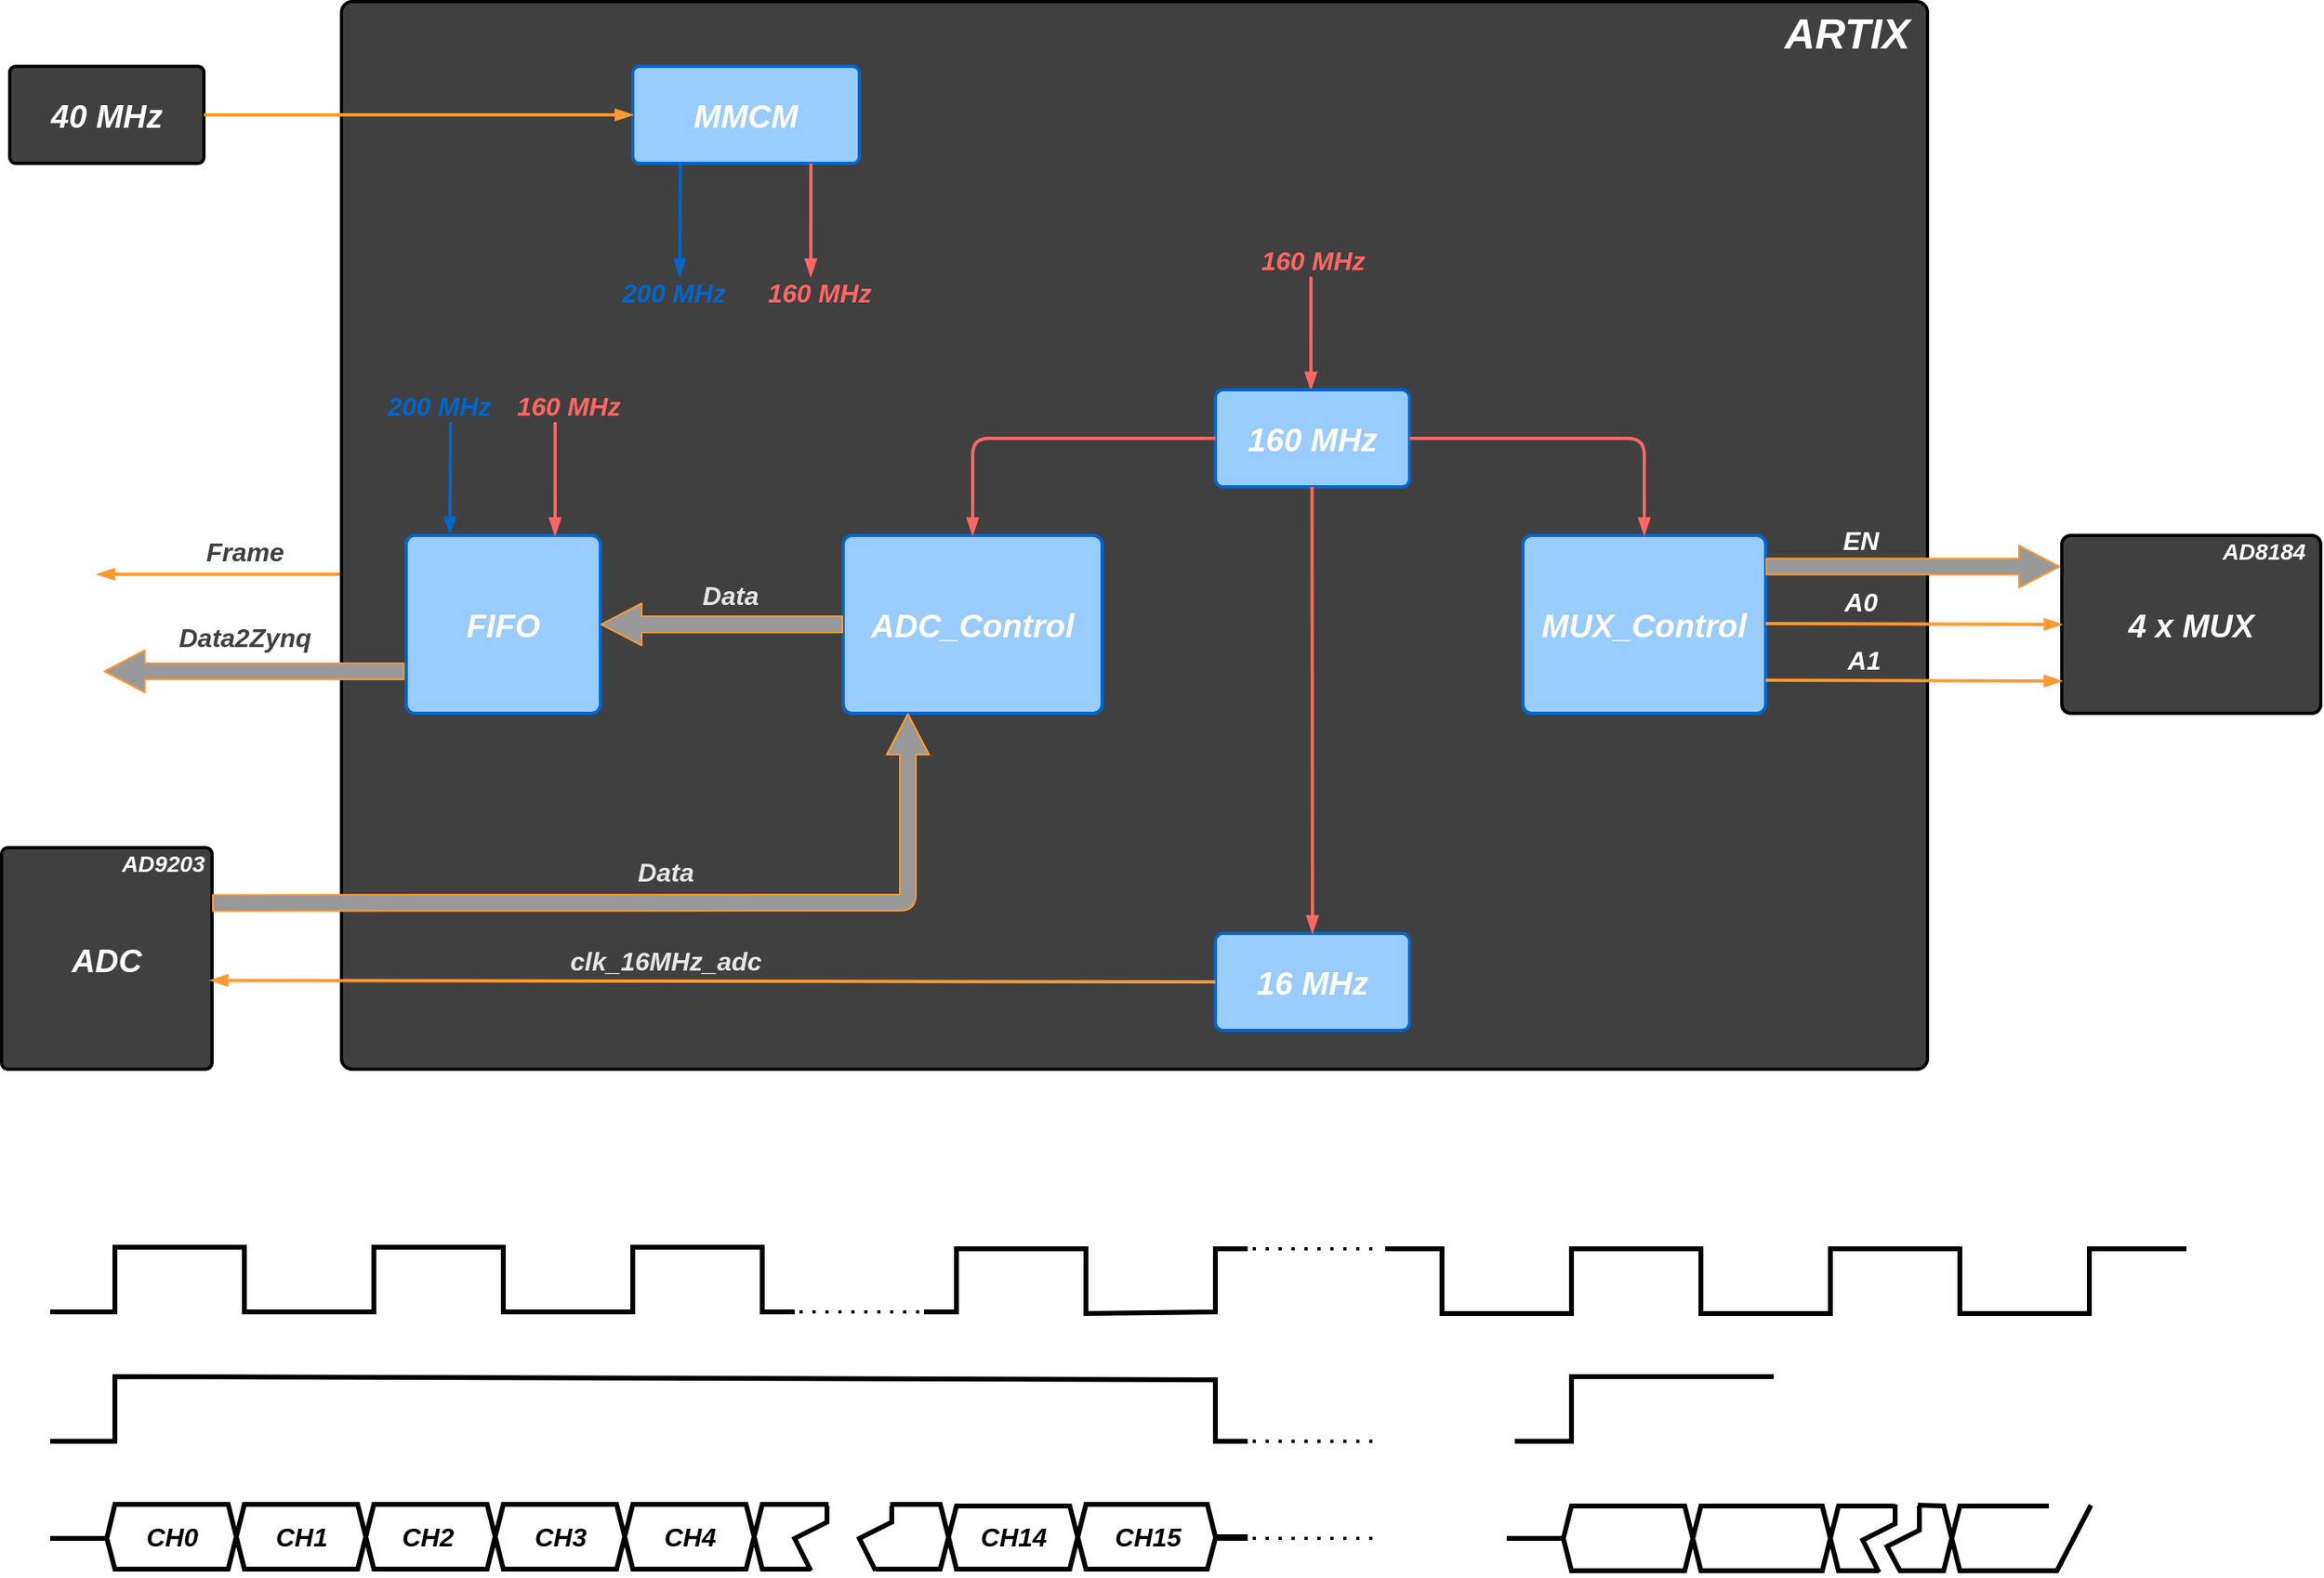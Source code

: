 <mxfile version="13.6.5" type="github">
  <diagram name="Page-1" id="90a13364-a465-7bf4-72fc-28e22215d7a0">
    <mxGraphModel dx="356" dy="180" grid="1" gridSize="5" guides="1" tooltips="1" connect="1" arrows="1" fold="1" page="1" pageScale="1.5" pageWidth="1169" pageHeight="826" background="#ffffff" math="0" shadow="0">
      <root>
        <mxCell id="0" style=";html=1;" />
        <mxCell id="1" style=";html=1;" parent="0" />
        <mxCell id="dTF6DqdIlyTkAC6OraM3-1" value="" style="rounded=1;whiteSpace=wrap;html=1;arcSize=1;strokeWidth=2;fillColor=#404040;" vertex="1" parent="1">
          <mxGeometry x="340" y="270" width="980" height="660" as="geometry" />
        </mxCell>
        <mxCell id="dTF6DqdIlyTkAC6OraM3-2" value="&lt;font color=&quot;#ffffff&quot; size=&quot;1&quot;&gt;&lt;b&gt;&lt;i style=&quot;font-size: 20px&quot;&gt;MMCM&lt;/i&gt;&lt;/b&gt;&lt;/font&gt;" style="rounded=1;whiteSpace=wrap;html=1;strokeWidth=2;arcSize=7;fillColor=#99CCFF;strokeColor=#0066CC;" vertex="1" parent="1">
          <mxGeometry x="520" y="310" width="140" height="60" as="geometry" />
        </mxCell>
        <mxCell id="dTF6DqdIlyTkAC6OraM3-3" value="&lt;b&gt;&lt;font color=&quot;#ffffff&quot; size=&quot;1&quot;&gt;&lt;i style=&quot;font-size: 20px&quot;&gt;FIFO&lt;/i&gt;&lt;/font&gt;&lt;/b&gt;" style="rounded=1;whiteSpace=wrap;html=1;strokeWidth=2;glass=0;shadow=0;sketch=0;arcSize=5;strokeColor=#0066CC;fillColor=#99CCFF;" vertex="1" parent="1">
          <mxGeometry x="380" y="600" width="120" height="110" as="geometry" />
        </mxCell>
        <mxCell id="dTF6DqdIlyTkAC6OraM3-4" value="&lt;b&gt;&lt;font color=&quot;#ffffff&quot; size=&quot;1&quot;&gt;&lt;i style=&quot;font-size: 20px&quot;&gt;40 MHz&lt;/i&gt;&lt;/font&gt;&lt;/b&gt;" style="rounded=1;whiteSpace=wrap;html=1;arcSize=6;strokeWidth=2;fillColor=#404040;" vertex="1" parent="1">
          <mxGeometry x="135" y="310" width="120" height="60" as="geometry" />
        </mxCell>
        <mxCell id="dTF6DqdIlyTkAC6OraM3-5" value="&lt;b&gt;&lt;i&gt;&lt;font style=&quot;font-size: 20px&quot; color=&quot;#ffffff&quot;&gt;ADC&lt;/font&gt;&lt;/i&gt;&lt;/b&gt;" style="rounded=1;whiteSpace=wrap;html=1;strokeWidth=2;arcSize=3;fillColor=#404040;" vertex="1" parent="1">
          <mxGeometry x="130" y="793" width="130" height="137" as="geometry" />
        </mxCell>
        <mxCell id="dTF6DqdIlyTkAC6OraM3-6" value="&lt;b&gt;&lt;i&gt;&lt;font style=&quot;font-size: 20px&quot; color=&quot;#ffffff&quot;&gt;ADC_Control&lt;/font&gt;&lt;/i&gt;&lt;/b&gt;" style="rounded=1;whiteSpace=wrap;html=1;arcSize=5;fillColor=#99CCFF;strokeWidth=2;strokeColor=#0066CC;" vertex="1" parent="1">
          <mxGeometry x="650" y="600" width="160" height="110" as="geometry" />
        </mxCell>
        <mxCell id="dTF6DqdIlyTkAC6OraM3-7" value="&lt;font color=&quot;#ffffff&quot; size=&quot;1&quot;&gt;&lt;b&gt;&lt;i style=&quot;font-size: 20px&quot;&gt;MUX_Control&lt;/i&gt;&lt;/b&gt;&lt;/font&gt;" style="rounded=1;whiteSpace=wrap;html=1;strokeWidth=2;strokeColor=#0066CC;fillColor=#99CCFF;arcSize=5;" vertex="1" parent="1">
          <mxGeometry x="1070" y="600" width="150" height="110" as="geometry" />
        </mxCell>
        <mxCell id="dTF6DqdIlyTkAC6OraM3-8" value="&lt;b&gt;&lt;i&gt;&lt;font style=&quot;font-size: 20px&quot; color=&quot;#ffffff&quot;&gt;4 x MUX&lt;/font&gt;&lt;/i&gt;&lt;/b&gt;" style="rounded=1;whiteSpace=wrap;html=1;strokeWidth=2;arcSize=5;fillColor=#404040;" vertex="1" parent="1">
          <mxGeometry x="1403" y="600" width="160" height="110" as="geometry" />
        </mxCell>
        <mxCell id="dTF6DqdIlyTkAC6OraM3-10" value="" style="endArrow=blockThin;html=1;entryX=0;entryY=0.5;entryDx=0;entryDy=0;exitX=1;exitY=0.5;exitDx=0;exitDy=0;strokeWidth=2;endFill=1;strokeColor=#FF9933;" edge="1" parent="1" source="dTF6DqdIlyTkAC6OraM3-4" target="dTF6DqdIlyTkAC6OraM3-2">
          <mxGeometry width="50" height="50" relative="1" as="geometry">
            <mxPoint x="700" y="590" as="sourcePoint" />
            <mxPoint x="750" y="540" as="targetPoint" />
          </mxGeometry>
        </mxCell>
        <mxCell id="dTF6DqdIlyTkAC6OraM3-14" value="" style="endArrow=blockThin;html=1;strokeWidth=2;rounded=1;jumpSize=0;endFill=1;exitX=0.21;exitY=1.009;exitDx=0;exitDy=0;exitPerimeter=0;strokeColor=#0066CC;" edge="1" parent="1" source="dTF6DqdIlyTkAC6OraM3-2">
          <mxGeometry width="50" height="50" relative="1" as="geometry">
            <mxPoint x="550" y="373" as="sourcePoint" />
            <mxPoint x="549" y="440" as="targetPoint" />
          </mxGeometry>
        </mxCell>
        <mxCell id="dTF6DqdIlyTkAC6OraM3-15" value="" style="endArrow=blockThin;html=1;endFill=1;strokeWidth=2;exitX=0.786;exitY=1;exitDx=0;exitDy=0;exitPerimeter=0;fillColor=#f8cecc;strokeColor=#FF6666;" edge="1" parent="1" source="dTF6DqdIlyTkAC6OraM3-2">
          <mxGeometry width="50" height="50" relative="1" as="geometry">
            <mxPoint x="680" y="390" as="sourcePoint" />
            <mxPoint x="630" y="440" as="targetPoint" />
          </mxGeometry>
        </mxCell>
        <mxCell id="dTF6DqdIlyTkAC6OraM3-16" value="&lt;b&gt;&lt;font style=&quot;font-size: 16px&quot; color=&quot;#0066cc&quot;&gt;&lt;i&gt;200 MHz&lt;/i&gt;&lt;/font&gt;&lt;/b&gt;" style="text;html=1;align=center;verticalAlign=middle;resizable=0;points=[];autosize=1;" vertex="1" parent="1">
          <mxGeometry x="505" y="440" width="80" height="20" as="geometry" />
        </mxCell>
        <mxCell id="dTF6DqdIlyTkAC6OraM3-17" value="&lt;font color=&quot;#ff6666&quot; size=&quot;1&quot;&gt;&lt;b style=&quot;font-size: 16px&quot;&gt;&lt;i&gt;160 MHz&lt;/i&gt;&lt;/b&gt;&lt;/font&gt;" style="text;html=1;align=center;verticalAlign=middle;resizable=0;points=[];autosize=1;" vertex="1" parent="1">
          <mxGeometry x="595" y="440" width="80" height="20" as="geometry" />
        </mxCell>
        <mxCell id="dTF6DqdIlyTkAC6OraM3-18" value="" style="endArrow=blockThin;html=1;strokeWidth=2;rounded=1;jumpSize=0;endFill=1;exitX=0.21;exitY=1.009;exitDx=0;exitDy=0;exitPerimeter=0;strokeColor=#0066CC;" edge="1" parent="1">
          <mxGeometry width="50" height="50" relative="1" as="geometry">
            <mxPoint x="407.4" y="530" as="sourcePoint" />
            <mxPoint x="407.0" y="599.46" as="targetPoint" />
          </mxGeometry>
        </mxCell>
        <mxCell id="dTF6DqdIlyTkAC6OraM3-19" value="" style="endArrow=blockThin;html=1;endFill=1;strokeWidth=2;exitX=0.786;exitY=1;exitDx=0;exitDy=0;exitPerimeter=0;fillColor=#f8cecc;strokeColor=#FF6666;" edge="1" parent="1">
          <mxGeometry width="50" height="50" relative="1" as="geometry">
            <mxPoint x="472.04" y="530" as="sourcePoint" />
            <mxPoint x="472" y="600" as="targetPoint" />
          </mxGeometry>
        </mxCell>
        <mxCell id="dTF6DqdIlyTkAC6OraM3-20" value="&lt;b&gt;&lt;font style=&quot;font-size: 16px&quot; color=&quot;#0066cc&quot;&gt;&lt;i&gt;200 MHz&lt;/i&gt;&lt;/font&gt;&lt;/b&gt;" style="text;html=1;align=center;verticalAlign=middle;resizable=0;points=[];autosize=1;" vertex="1" parent="1">
          <mxGeometry x="360" y="510" width="80" height="20" as="geometry" />
        </mxCell>
        <mxCell id="dTF6DqdIlyTkAC6OraM3-21" value="&lt;font color=&quot;#ff6666&quot; size=&quot;1&quot;&gt;&lt;b style=&quot;font-size: 16px&quot;&gt;&lt;i&gt;160 MHz&lt;/i&gt;&lt;/b&gt;&lt;/font&gt;" style="text;html=1;align=center;verticalAlign=middle;resizable=0;points=[];autosize=1;" vertex="1" parent="1">
          <mxGeometry x="440" y="510" width="80" height="20" as="geometry" />
        </mxCell>
        <mxCell id="dTF6DqdIlyTkAC6OraM3-24" value="&lt;b&gt;&lt;i&gt;&lt;font style=&quot;font-size: 16px&quot; color=&quot;#e6e6e6&quot;&gt;Data&lt;/font&gt;&lt;/i&gt;&lt;/b&gt;" style="text;html=1;align=center;verticalAlign=middle;resizable=0;points=[];autosize=1;" vertex="1" parent="1">
          <mxGeometry x="555" y="627" width="50" height="20" as="geometry" />
        </mxCell>
        <mxCell id="dTF6DqdIlyTkAC6OraM3-26" value="" style="endArrow=blockThin;html=1;endFill=1;strokeWidth=2;exitX=0.786;exitY=1;exitDx=0;exitDy=0;exitPerimeter=0;fillColor=#f8cecc;strokeColor=#FF6666;" edge="1" parent="1">
          <mxGeometry width="50" height="50" relative="1" as="geometry">
            <mxPoint x="939.04" y="440" as="sourcePoint" />
            <mxPoint x="939" y="510" as="targetPoint" />
          </mxGeometry>
        </mxCell>
        <mxCell id="dTF6DqdIlyTkAC6OraM3-28" value="&lt;b&gt;&lt;i&gt;&lt;font style=&quot;font-size: 20px&quot; color=&quot;#ffffff&quot;&gt;160 MHz&lt;/font&gt;&lt;/i&gt;&lt;/b&gt;" style="rounded=1;whiteSpace=wrap;html=1;shadow=0;glass=0;sketch=0;strokeWidth=2;arcSize=8;fillColor=#99CCFF;strokeColor=#0066CC;" vertex="1" parent="1">
          <mxGeometry x="880" y="510" width="120" height="60" as="geometry" />
        </mxCell>
        <mxCell id="dTF6DqdIlyTkAC6OraM3-29" value="" style="endArrow=blockThin;html=1;endFill=1;strokeWidth=2;exitX=0;exitY=0.5;exitDx=0;exitDy=0;fillColor=#f8cecc;strokeColor=#FF6666;entryX=0.5;entryY=0;entryDx=0;entryDy=0;" edge="1" parent="1" source="dTF6DqdIlyTkAC6OraM3-28" target="dTF6DqdIlyTkAC6OraM3-6">
          <mxGeometry width="50" height="50" relative="1" as="geometry">
            <mxPoint x="910.04" y="570" as="sourcePoint" />
            <mxPoint x="850" y="651" as="targetPoint" />
            <Array as="points">
              <mxPoint x="730" y="540" />
            </Array>
          </mxGeometry>
        </mxCell>
        <mxCell id="dTF6DqdIlyTkAC6OraM3-30" value="" style="endArrow=blockThin;html=1;endFill=1;strokeWidth=2;exitX=1;exitY=0.5;exitDx=0;exitDy=0;fillColor=#f8cecc;strokeColor=#FF6666;entryX=0.5;entryY=0;entryDx=0;entryDy=0;" edge="1" parent="1" source="dTF6DqdIlyTkAC6OraM3-28" target="dTF6DqdIlyTkAC6OraM3-7">
          <mxGeometry width="50" height="50" relative="1" as="geometry">
            <mxPoint x="1160" y="540" as="sourcePoint" />
            <mxPoint x="1010" y="600" as="targetPoint" />
            <Array as="points">
              <mxPoint x="1145" y="540" />
            </Array>
          </mxGeometry>
        </mxCell>
        <mxCell id="dTF6DqdIlyTkAC6OraM3-31" value="&lt;b&gt;&lt;i&gt;&lt;font style=&quot;font-size: 20px&quot; color=&quot;#ffffff&quot;&gt;16 MHz&lt;/font&gt;&lt;/i&gt;&lt;/b&gt;" style="rounded=1;whiteSpace=wrap;html=1;shadow=0;glass=0;sketch=0;strokeWidth=2;arcSize=8;fillColor=#99CCFF;strokeColor=#0066CC;" vertex="1" parent="1">
          <mxGeometry x="880" y="846" width="120" height="60" as="geometry" />
        </mxCell>
        <mxCell id="dTF6DqdIlyTkAC6OraM3-32" value="" style="endArrow=blockThin;html=1;endFill=1;strokeWidth=2;exitX=0.786;exitY=1;exitDx=0;exitDy=0;exitPerimeter=0;fillColor=#f8cecc;strokeColor=#FF6666;entryX=0.5;entryY=0;entryDx=0;entryDy=0;" edge="1" parent="1" target="dTF6DqdIlyTkAC6OraM3-31">
          <mxGeometry width="50" height="50" relative="1" as="geometry">
            <mxPoint x="939.71" y="570" as="sourcePoint" />
            <mxPoint x="939.67" y="640" as="targetPoint" />
          </mxGeometry>
        </mxCell>
        <mxCell id="dTF6DqdIlyTkAC6OraM3-33" value="" style="endArrow=blockThin;html=1;endFill=1;strokeWidth=2;exitX=0;exitY=0.5;exitDx=0;exitDy=0;fillColor=#f8cecc;entryX=0.992;entryY=0.599;entryDx=0;entryDy=0;entryPerimeter=0;strokeColor=#FF9933;" edge="1" parent="1" source="dTF6DqdIlyTkAC6OraM3-31" target="dTF6DqdIlyTkAC6OraM3-5">
          <mxGeometry width="50" height="50" relative="1" as="geometry">
            <mxPoint x="740" y="710" as="sourcePoint" />
            <mxPoint x="300" y="873" as="targetPoint" />
          </mxGeometry>
        </mxCell>
        <mxCell id="dTF6DqdIlyTkAC6OraM3-34" value="&lt;font color=&quot;#e6e6e6&quot; size=&quot;1&quot;&gt;&lt;b&gt;&lt;i style=&quot;font-size: 16px&quot;&gt;clk_16MHz_adc&lt;/i&gt;&lt;/b&gt;&lt;/font&gt;" style="text;html=1;align=center;verticalAlign=middle;resizable=0;points=[];autosize=1;" vertex="1" parent="1">
          <mxGeometry x="475" y="853" width="130" height="20" as="geometry" />
        </mxCell>
        <mxCell id="dTF6DqdIlyTkAC6OraM3-35" value="&lt;b&gt;&lt;i&gt;&lt;font style=&quot;font-size: 16px&quot; color=&quot;#e6e6e6&quot;&gt;Data&lt;/font&gt;&lt;/i&gt;&lt;/b&gt;" style="text;html=1;align=center;verticalAlign=middle;resizable=0;points=[];autosize=1;" vertex="1" parent="1">
          <mxGeometry x="515" y="798" width="50" height="20" as="geometry" />
        </mxCell>
        <mxCell id="dTF6DqdIlyTkAC6OraM3-36" value="&lt;b&gt;&lt;i&gt;&lt;font style=&quot;font-size: 14px&quot; color=&quot;#ffffff&quot;&gt;AD8184&lt;/font&gt;&lt;/i&gt;&lt;/b&gt;" style="text;html=1;strokeColor=none;fillColor=none;align=center;verticalAlign=middle;whiteSpace=wrap;rounded=0;shadow=0;glass=0;sketch=0;" vertex="1" parent="1">
          <mxGeometry x="1493" y="600" width="70" height="20" as="geometry" />
        </mxCell>
        <mxCell id="dTF6DqdIlyTkAC6OraM3-38" value="&lt;b&gt;&lt;i&gt;&lt;font style=&quot;font-size: 14px&quot; color=&quot;#ffffff&quot;&gt;AD9203&lt;/font&gt;&lt;/i&gt;&lt;/b&gt;" style="text;html=1;strokeColor=none;fillColor=none;align=center;verticalAlign=middle;whiteSpace=wrap;rounded=0;shadow=0;glass=0;sketch=0;" vertex="1" parent="1">
          <mxGeometry x="200" y="793" width="60" height="20" as="geometry" />
        </mxCell>
        <mxCell id="dTF6DqdIlyTkAC6OraM3-39" value="&lt;font color=&quot;#ff6666&quot; size=&quot;1&quot;&gt;&lt;b style=&quot;font-size: 16px&quot;&gt;&lt;i&gt;160 MHz&lt;/i&gt;&lt;/b&gt;&lt;/font&gt;" style="text;html=1;align=center;verticalAlign=middle;resizable=0;points=[];autosize=1;" vertex="1" parent="1">
          <mxGeometry x="900" y="420" width="80" height="20" as="geometry" />
        </mxCell>
        <mxCell id="dTF6DqdIlyTkAC6OraM3-41" value="" style="endArrow=blockThin;html=1;endFill=1;strokeWidth=2;fillColor=#f8cecc;exitX=1;exitY=0.164;exitDx=0;exitDy=0;exitPerimeter=0;entryX=0;entryY=0.5;entryDx=0;entryDy=0;strokeColor=#FF9933;" edge="1" parent="1" target="dTF6DqdIlyTkAC6OraM3-8">
          <mxGeometry width="50" height="50" relative="1" as="geometry">
            <mxPoint x="1220" y="654.5" as="sourcePoint" />
            <mxPoint x="1400" y="655" as="targetPoint" />
          </mxGeometry>
        </mxCell>
        <mxCell id="dTF6DqdIlyTkAC6OraM3-43" value="&lt;b&gt;&lt;i&gt;&lt;font style=&quot;font-size: 16px&quot; color=&quot;#ffffff&quot;&gt;EN&lt;/font&gt;&lt;/i&gt;&lt;/b&gt;" style="text;html=1;strokeColor=none;fillColor=none;align=center;verticalAlign=middle;whiteSpace=wrap;rounded=0;shadow=0;glass=0;sketch=0;" vertex="1" parent="1">
          <mxGeometry x="1259" y="593" width="40" height="20" as="geometry" />
        </mxCell>
        <mxCell id="dTF6DqdIlyTkAC6OraM3-44" value="&lt;b&gt;&lt;i&gt;&lt;font style=&quot;font-size: 16px&quot; color=&quot;#ffffff&quot;&gt;A0&lt;/font&gt;&lt;/i&gt;&lt;/b&gt;" style="text;html=1;strokeColor=none;fillColor=none;align=center;verticalAlign=middle;whiteSpace=wrap;rounded=0;shadow=0;glass=0;sketch=0;" vertex="1" parent="1">
          <mxGeometry x="1259" y="631" width="40" height="20" as="geometry" />
        </mxCell>
        <mxCell id="dTF6DqdIlyTkAC6OraM3-45" value="&lt;b&gt;&lt;i&gt;&lt;font style=&quot;font-size: 16px&quot; color=&quot;#ffffff&quot;&gt;A1&lt;/font&gt;&lt;/i&gt;&lt;/b&gt;" style="text;html=1;strokeColor=none;fillColor=none;align=center;verticalAlign=middle;whiteSpace=wrap;rounded=0;shadow=0;glass=0;sketch=0;" vertex="1" parent="1">
          <mxGeometry x="1261" y="667" width="40" height="20" as="geometry" />
        </mxCell>
        <mxCell id="dTF6DqdIlyTkAC6OraM3-48" value="" style="endArrow=blockThin;html=1;endFill=1;strokeWidth=2;fillColor=#f8cecc;exitX=1;exitY=0.164;exitDx=0;exitDy=0;exitPerimeter=0;entryX=0;entryY=0.5;entryDx=0;entryDy=0;strokeColor=#FF9933;" edge="1" parent="1">
          <mxGeometry width="50" height="50" relative="1" as="geometry">
            <mxPoint x="1220" y="689.5" as="sourcePoint" />
            <mxPoint x="1403" y="690" as="targetPoint" />
          </mxGeometry>
        </mxCell>
        <mxCell id="dTF6DqdIlyTkAC6OraM3-52" value="&lt;b&gt;&lt;i&gt;&lt;font style=&quot;font-size: 16px&quot; color=&quot;#404040&quot;&gt;Data2Zynq&lt;/font&gt;&lt;/i&gt;&lt;/b&gt;" style="text;html=1;align=center;verticalAlign=middle;resizable=0;points=[];autosize=1;" vertex="1" parent="1">
          <mxGeometry x="234" y="653" width="92" height="19" as="geometry" />
        </mxCell>
        <mxCell id="dTF6DqdIlyTkAC6OraM3-61" value="&lt;font color=&quot;#ffffff&quot; size=&quot;1&quot;&gt;&lt;i style=&quot;font-size: 26px&quot;&gt;ARTIX&lt;/i&gt;&lt;/font&gt;" style="text;strokeColor=none;fillColor=none;html=1;fontSize=24;fontStyle=1;verticalAlign=middle;align=center;rounded=1;shadow=0;glass=0;dashed=1;dashPattern=1 1;sketch=0;" vertex="1" parent="1">
          <mxGeometry x="1220" y="270" width="100" height="40" as="geometry" />
        </mxCell>
        <mxCell id="dTF6DqdIlyTkAC6OraM3-63" value="" style="endArrow=blockThin;html=1;strokeWidth=2;exitX=0;exitY=0.5;exitDx=0;exitDy=0;endFill=1;strokeColor=#FF9933;" edge="1" parent="1">
          <mxGeometry width="50" height="50" relative="1" as="geometry">
            <mxPoint x="339" y="624" as="sourcePoint" />
            <mxPoint x="189" y="624" as="targetPoint" />
          </mxGeometry>
        </mxCell>
        <mxCell id="dTF6DqdIlyTkAC6OraM3-65" value="" style="shape=flexArrow;endArrow=block;html=1;strokeWidth=1;exitX=1;exitY=0.25;exitDx=0;exitDy=0;entryX=0.25;entryY=1;entryDx=0;entryDy=0;sketch=0;shadow=0;endFill=0;startArrow=none;startFill=0;endWidth=15;endSize=8;fillColor=#999999;strokeColor=#FF9933;" edge="1" parent="1" source="dTF6DqdIlyTkAC6OraM3-5" target="dTF6DqdIlyTkAC6OraM3-6">
          <mxGeometry width="50" height="50" relative="1" as="geometry">
            <mxPoint x="666" y="891" as="sourcePoint" />
            <mxPoint x="806" y="759" as="targetPoint" />
            <Array as="points">
              <mxPoint x="690" y="827" />
            </Array>
          </mxGeometry>
        </mxCell>
        <mxCell id="dTF6DqdIlyTkAC6OraM3-66" value="" style="shape=flexArrow;endArrow=block;html=1;strokeWidth=1;exitX=1;exitY=0.25;exitDx=0;exitDy=0;sketch=0;shadow=0;endFill=0;startArrow=none;startFill=0;endWidth=15;endSize=8;entryX=-0.006;entryY=0.175;entryDx=0;entryDy=0;entryPerimeter=0;strokeColor=#FF9933;fillColor=#999999;" edge="1" parent="1" target="dTF6DqdIlyTkAC6OraM3-8">
          <mxGeometry width="50" height="50" relative="1" as="geometry">
            <mxPoint x="1220" y="619.25" as="sourcePoint" />
            <mxPoint x="1378" y="546" as="targetPoint" />
            <Array as="points" />
          </mxGeometry>
        </mxCell>
        <mxCell id="dTF6DqdIlyTkAC6OraM3-67" value="" style="shape=flexArrow;endArrow=block;html=1;strokeWidth=1;exitX=0;exitY=0.5;exitDx=0;exitDy=0;sketch=0;shadow=0;endFill=0;startArrow=none;startFill=0;endWidth=15;endSize=8;entryX=1;entryY=0.5;entryDx=0;entryDy=0;fillColor=#999999;strokeColor=#FF9933;" edge="1" parent="1" source="dTF6DqdIlyTkAC6OraM3-6" target="dTF6DqdIlyTkAC6OraM3-3">
          <mxGeometry width="50" height="50" relative="1" as="geometry">
            <mxPoint x="520" y="695" as="sourcePoint" />
            <mxPoint x="702.04" y="695" as="targetPoint" />
            <Array as="points" />
          </mxGeometry>
        </mxCell>
        <mxCell id="dTF6DqdIlyTkAC6OraM3-68" value="" style="shape=flexArrow;endArrow=block;html=1;strokeWidth=1;sketch=0;shadow=0;endFill=0;startArrow=none;startFill=0;endWidth=15;endSize=8;fillColor=#999999;strokeColor=#FF9933;" edge="1" parent="1">
          <mxGeometry width="50" height="50" relative="1" as="geometry">
            <mxPoint x="379" y="684" as="sourcePoint" />
            <mxPoint x="193" y="684" as="targetPoint" />
            <Array as="points" />
          </mxGeometry>
        </mxCell>
        <mxCell id="dTF6DqdIlyTkAC6OraM3-70" value="&lt;font color=&quot;#404040&quot;&gt;&lt;span style=&quot;font-size: 16px&quot;&gt;&lt;b&gt;&lt;i&gt;Frame&lt;br&gt;&lt;/i&gt;&lt;/b&gt;&lt;/span&gt;&lt;/font&gt;" style="text;html=1;align=center;verticalAlign=middle;resizable=0;points=[];autosize=1;" vertex="1" parent="1">
          <mxGeometry x="251" y="600" width="58" height="19" as="geometry" />
        </mxCell>
        <mxCell id="dTF6DqdIlyTkAC6OraM3-80" value="" style="endArrow=none;html=1;strokeWidth=3;fontSize=16;endFill=0;shadow=0;fillColor=#999999;jumpStyle=gap;sketch=0;rounded=0;" edge="1" parent="1">
          <mxGeometry width="50" height="50" relative="1" as="geometry">
            <mxPoint x="160" y="1080" as="sourcePoint" />
            <mxPoint x="620" y="1080" as="targetPoint" />
            <Array as="points">
              <mxPoint x="200" y="1080" />
              <mxPoint x="200" y="1040" />
              <mxPoint x="240" y="1040" />
              <mxPoint x="280" y="1040" />
              <mxPoint x="280" y="1080" />
              <mxPoint x="320" y="1080" />
              <mxPoint x="360" y="1080" />
              <mxPoint x="360" y="1040" />
              <mxPoint x="400" y="1040" />
              <mxPoint x="440" y="1040" />
              <mxPoint x="440" y="1080" />
              <mxPoint x="520" y="1080" />
              <mxPoint x="520" y="1040" />
              <mxPoint x="560" y="1040" />
              <mxPoint x="600" y="1040" />
              <mxPoint x="600" y="1080" />
              <mxPoint x="620" y="1080" />
            </Array>
          </mxGeometry>
        </mxCell>
        <mxCell id="dTF6DqdIlyTkAC6OraM3-81" value="" style="endArrow=none;html=1;strokeColor=#000000;strokeWidth=3;fontSize=16;rounded=0;shadow=0;fillColor=#999999;" edge="1" parent="1">
          <mxGeometry width="50" height="50" relative="1" as="geometry">
            <mxPoint x="160" y="1160" as="sourcePoint" />
            <mxPoint x="900" y="1160" as="targetPoint" />
            <Array as="points">
              <mxPoint x="200" y="1160" />
              <mxPoint x="200" y="1120" />
              <mxPoint x="880" y="1122" />
              <mxPoint x="880" y="1160" />
            </Array>
          </mxGeometry>
        </mxCell>
        <mxCell id="dTF6DqdIlyTkAC6OraM3-83" value="" style="endArrow=none;html=1;strokeColor=#000000;strokeWidth=3;fontSize=16;rounded=0;shadow=0;fillColor=#999999;" edge="1" parent="1">
          <mxGeometry width="50" height="50" relative="1" as="geometry">
            <mxPoint x="160" y="1220" as="sourcePoint" />
            <mxPoint x="641" y="1199" as="targetPoint" />
            <Array as="points">
              <mxPoint x="195" y="1220" />
              <mxPoint x="200" y="1239" />
              <mxPoint x="220" y="1239" />
              <mxPoint x="270" y="1239" />
              <mxPoint x="280" y="1199" />
              <mxPoint x="350" y="1199" />
              <mxPoint x="360" y="1239" />
              <mxPoint x="430" y="1239" />
              <mxPoint x="440" y="1199" />
              <mxPoint x="510" y="1199" />
              <mxPoint x="520" y="1239" />
              <mxPoint x="590" y="1239" />
              <mxPoint x="600" y="1199" />
            </Array>
          </mxGeometry>
        </mxCell>
        <mxCell id="dTF6DqdIlyTkAC6OraM3-84" value="" style="endArrow=none;html=1;strokeColor=#000000;strokeWidth=3;fontSize=16;rounded=0;shadow=0;fillColor=#999999;" edge="1" parent="1">
          <mxGeometry width="50" height="50" relative="1" as="geometry">
            <mxPoint x="160" y="1220" as="sourcePoint" />
            <mxPoint x="630" y="1239" as="targetPoint" />
            <Array as="points">
              <mxPoint x="195" y="1220" />
              <mxPoint x="200" y="1199" />
              <mxPoint x="270" y="1199" />
              <mxPoint x="280" y="1239" />
              <mxPoint x="350" y="1239" />
              <mxPoint x="360" y="1199" />
              <mxPoint x="430" y="1199" />
              <mxPoint x="440" y="1239" />
              <mxPoint x="510" y="1239" />
              <mxPoint x="520" y="1199" />
              <mxPoint x="590" y="1199" />
              <mxPoint x="600" y="1239" />
              <mxPoint x="630" y="1239" />
            </Array>
          </mxGeometry>
        </mxCell>
        <mxCell id="dTF6DqdIlyTkAC6OraM3-89" value="&lt;b&gt;&lt;i&gt;&lt;font style=&quot;font-size: 16px&quot;&gt;CH0&lt;/font&gt;&lt;/i&gt;&lt;/b&gt;" style="text;html=1;align=center;verticalAlign=middle;resizable=0;points=[];autosize=1;" vertex="1" parent="1">
          <mxGeometry x="210" y="1209" width="50" height="20" as="geometry" />
        </mxCell>
        <mxCell id="dTF6DqdIlyTkAC6OraM3-90" value="&lt;b&gt;&lt;i&gt;&lt;font style=&quot;font-size: 16px&quot;&gt;CH1&lt;/font&gt;&lt;/i&gt;&lt;/b&gt;" style="text;html=1;align=center;verticalAlign=middle;resizable=0;points=[];autosize=1;" vertex="1" parent="1">
          <mxGeometry x="290" y="1209" width="50" height="20" as="geometry" />
        </mxCell>
        <mxCell id="dTF6DqdIlyTkAC6OraM3-91" value="&lt;b&gt;&lt;i&gt;&lt;font style=&quot;font-size: 16px&quot;&gt;CH2&lt;/font&gt;&lt;/i&gt;&lt;/b&gt;" style="text;html=1;align=center;verticalAlign=middle;resizable=0;points=[];autosize=1;" vertex="1" parent="1">
          <mxGeometry x="368" y="1209" width="50" height="20" as="geometry" />
        </mxCell>
        <mxCell id="dTF6DqdIlyTkAC6OraM3-92" value="&lt;b&gt;&lt;i&gt;&lt;font style=&quot;font-size: 16px&quot;&gt;CH3&lt;/font&gt;&lt;/i&gt;&lt;/b&gt;" style="text;html=1;align=center;verticalAlign=middle;resizable=0;points=[];autosize=1;" vertex="1" parent="1">
          <mxGeometry x="450" y="1209" width="50" height="20" as="geometry" />
        </mxCell>
        <mxCell id="dTF6DqdIlyTkAC6OraM3-93" value="&lt;b&gt;&lt;i&gt;&lt;font style=&quot;font-size: 16px&quot;&gt;CH4&lt;/font&gt;&lt;/i&gt;&lt;/b&gt;" style="text;html=1;align=center;verticalAlign=middle;resizable=0;points=[];autosize=1;" vertex="1" parent="1">
          <mxGeometry x="530" y="1209" width="50" height="20" as="geometry" />
        </mxCell>
        <mxCell id="dTF6DqdIlyTkAC6OraM3-95" value="" style="endArrow=none;html=1;shadow=0;strokeWidth=3;fillColor=#999999;rounded=0;" edge="1" parent="1">
          <mxGeometry width="50" height="50" relative="1" as="geometry">
            <mxPoint x="630" y="1240" as="sourcePoint" />
            <mxPoint x="640" y="1200" as="targetPoint" />
            <Array as="points">
              <mxPoint x="620" y="1220" />
              <mxPoint x="640" y="1210" />
            </Array>
          </mxGeometry>
        </mxCell>
        <mxCell id="dTF6DqdIlyTkAC6OraM3-96" value="" style="endArrow=none;dashed=1;html=1;dashPattern=1 3;strokeWidth=2;shadow=0;fillColor=#999999;" edge="1" parent="1">
          <mxGeometry width="50" height="50" relative="1" as="geometry">
            <mxPoint x="623" y="1080" as="sourcePoint" />
            <mxPoint x="700" y="1080" as="targetPoint" />
          </mxGeometry>
        </mxCell>
        <mxCell id="dTF6DqdIlyTkAC6OraM3-97" value="" style="endArrow=none;html=1;shadow=0;strokeColor=#000000;strokeWidth=3;fillColor=#999999;rounded=0;" edge="1" parent="1">
          <mxGeometry width="50" height="50" relative="1" as="geometry">
            <mxPoint x="700" y="1080" as="sourcePoint" />
            <mxPoint x="900" y="1041" as="targetPoint" />
            <Array as="points">
              <mxPoint x="720" y="1080" />
              <mxPoint x="720" y="1041" />
              <mxPoint x="800" y="1041" />
              <mxPoint x="800" y="1081" />
              <mxPoint x="880" y="1080" />
              <mxPoint x="880" y="1041" />
            </Array>
          </mxGeometry>
        </mxCell>
        <mxCell id="dTF6DqdIlyTkAC6OraM3-98" value="" style="endArrow=none;html=1;shadow=0;strokeColor=#000000;strokeWidth=3;fillColor=#999999;rounded=0;" edge="1" parent="1">
          <mxGeometry width="50" height="50" relative="1" as="geometry">
            <mxPoint x="679" y="1199" as="sourcePoint" />
            <mxPoint x="900" y="1219" as="targetPoint" />
            <Array as="points">
              <mxPoint x="710" y="1199" />
              <mxPoint x="720" y="1239" />
              <mxPoint x="790" y="1239" />
              <mxPoint x="800" y="1199" />
              <mxPoint x="875" y="1199" />
              <mxPoint x="880" y="1219" />
              <mxPoint x="900" y="1219" />
            </Array>
          </mxGeometry>
        </mxCell>
        <mxCell id="dTF6DqdIlyTkAC6OraM3-99" value="" style="endArrow=none;html=1;shadow=0;strokeWidth=1;fillColor=#999999;strokeColor=none;rounded=0;" edge="1" parent="1">
          <mxGeometry width="50" height="50" relative="1" as="geometry">
            <mxPoint x="690" y="1239" as="sourcePoint" />
            <mxPoint x="830" y="1220" as="targetPoint" />
            <Array as="points">
              <mxPoint x="710" y="1200" />
              <mxPoint x="740" y="1200" />
            </Array>
          </mxGeometry>
        </mxCell>
        <mxCell id="dTF6DqdIlyTkAC6OraM3-100" value="" style="endArrow=none;html=1;shadow=0;strokeColor=#000000;strokeWidth=3;fillColor=#999999;rounded=0;" edge="1" parent="1">
          <mxGeometry width="50" height="50" relative="1" as="geometry">
            <mxPoint x="670" y="1239" as="sourcePoint" />
            <mxPoint x="900" y="1220" as="targetPoint" />
            <Array as="points">
              <mxPoint x="710" y="1239" />
              <mxPoint x="720" y="1200" />
              <mxPoint x="790" y="1200" />
              <mxPoint x="800" y="1239" />
              <mxPoint x="875" y="1239" />
              <mxPoint x="880" y="1220" />
            </Array>
          </mxGeometry>
        </mxCell>
        <mxCell id="dTF6DqdIlyTkAC6OraM3-101" value="" style="endArrow=none;html=1;shadow=0;strokeWidth=3;fillColor=#999999;rounded=0;" edge="1" parent="1">
          <mxGeometry width="50" height="50" relative="1" as="geometry">
            <mxPoint x="670" y="1240" as="sourcePoint" />
            <mxPoint x="680" y="1200" as="targetPoint" />
            <Array as="points">
              <mxPoint x="660" y="1220" />
              <mxPoint x="680" y="1210" />
            </Array>
          </mxGeometry>
        </mxCell>
        <mxCell id="dTF6DqdIlyTkAC6OraM3-102" value="&lt;b&gt;&lt;i&gt;&lt;font style=&quot;font-size: 16px&quot;&gt;CH14&lt;/font&gt;&lt;/i&gt;&lt;/b&gt;" style="text;html=1;align=center;verticalAlign=middle;resizable=0;points=[];autosize=1;" vertex="1" parent="1">
          <mxGeometry x="725" y="1209" width="60" height="20" as="geometry" />
        </mxCell>
        <mxCell id="dTF6DqdIlyTkAC6OraM3-103" value="&lt;b&gt;&lt;i&gt;&lt;font style=&quot;font-size: 16px&quot;&gt;CH15&lt;/font&gt;&lt;/i&gt;&lt;/b&gt;" style="text;html=1;align=center;verticalAlign=middle;resizable=0;points=[];autosize=1;" vertex="1" parent="1">
          <mxGeometry x="808" y="1209" width="60" height="20" as="geometry" />
        </mxCell>
        <mxCell id="dTF6DqdIlyTkAC6OraM3-104" value="" style="endArrow=none;dashed=1;html=1;dashPattern=1 3;strokeWidth=2;shadow=0;fillColor=#999999;" edge="1" parent="1">
          <mxGeometry width="50" height="50" relative="1" as="geometry">
            <mxPoint x="903" y="1041" as="sourcePoint" />
            <mxPoint x="980" y="1041" as="targetPoint" />
          </mxGeometry>
        </mxCell>
        <mxCell id="dTF6DqdIlyTkAC6OraM3-105" value="" style="endArrow=none;dashed=1;html=1;dashPattern=1 3;strokeWidth=2;shadow=0;fillColor=#999999;" edge="1" parent="1">
          <mxGeometry width="50" height="50" relative="1" as="geometry">
            <mxPoint x="903" y="1160" as="sourcePoint" />
            <mxPoint x="980" y="1160" as="targetPoint" />
          </mxGeometry>
        </mxCell>
        <mxCell id="dTF6DqdIlyTkAC6OraM3-106" value="" style="endArrow=none;dashed=1;html=1;dashPattern=1 3;strokeWidth=2;shadow=0;fillColor=#999999;" edge="1" parent="1">
          <mxGeometry width="50" height="50" relative="1" as="geometry">
            <mxPoint x="903" y="1220" as="sourcePoint" />
            <mxPoint x="980" y="1220" as="targetPoint" />
          </mxGeometry>
        </mxCell>
        <mxCell id="dTF6DqdIlyTkAC6OraM3-107" value="" style="endArrow=none;html=1;shadow=0;strokeWidth=3;fillColor=#999999;fontSize=16;rounded=0;" edge="1" parent="1">
          <mxGeometry width="50" height="50" relative="1" as="geometry">
            <mxPoint x="1065" y="1160" as="sourcePoint" />
            <mxPoint x="1225" y="1120" as="targetPoint" />
            <Array as="points">
              <mxPoint x="1100" y="1160" />
              <mxPoint x="1100" y="1120" />
            </Array>
          </mxGeometry>
        </mxCell>
        <mxCell id="dTF6DqdIlyTkAC6OraM3-109" value="" style="endArrow=none;html=1;shadow=0;strokeWidth=3;fillColor=#999999;fontSize=16;rounded=0;" edge="1" parent="1">
          <mxGeometry width="50" height="50" relative="1" as="geometry">
            <mxPoint x="985" y="1041" as="sourcePoint" />
            <mxPoint x="1480" y="1041" as="targetPoint" />
            <Array as="points">
              <mxPoint x="1020" y="1041" />
              <mxPoint x="1020" y="1081" />
              <mxPoint x="1100" y="1081" />
              <mxPoint x="1100" y="1041" />
              <mxPoint x="1180" y="1041" />
              <mxPoint x="1180" y="1081" />
              <mxPoint x="1260" y="1081" />
              <mxPoint x="1260" y="1041" />
              <mxPoint x="1340" y="1041" />
              <mxPoint x="1340" y="1081" />
              <mxPoint x="1420" y="1081" />
              <mxPoint x="1420" y="1041" />
            </Array>
          </mxGeometry>
        </mxCell>
        <mxCell id="dTF6DqdIlyTkAC6OraM3-110" value="" style="endArrow=none;html=1;shadow=0;strokeWidth=3;fillColor=#999999;fontSize=16;rounded=0;" edge="1" parent="1">
          <mxGeometry width="50" height="50" relative="1" as="geometry">
            <mxPoint x="1060" y="1220" as="sourcePoint" />
            <mxPoint x="1300" y="1200" as="targetPoint" />
            <Array as="points">
              <mxPoint x="1095" y="1220" />
              <mxPoint x="1100" y="1200" />
              <mxPoint x="1170" y="1200" />
              <mxPoint x="1180" y="1240" />
              <mxPoint x="1255" y="1240" />
              <mxPoint x="1265" y="1200" />
            </Array>
          </mxGeometry>
        </mxCell>
        <mxCell id="dTF6DqdIlyTkAC6OraM3-111" value="" style="endArrow=none;html=1;shadow=0;strokeWidth=3;fillColor=#999999;fontSize=16;rounded=0;" edge="1" parent="1">
          <mxGeometry width="50" height="50" relative="1" as="geometry">
            <mxPoint x="1060" y="1220" as="sourcePoint" />
            <mxPoint x="1290" y="1240" as="targetPoint" />
            <Array as="points">
              <mxPoint x="1095" y="1220" />
              <mxPoint x="1100" y="1240" />
              <mxPoint x="1170" y="1240" />
              <mxPoint x="1180" y="1200" />
              <mxPoint x="1255" y="1200" />
              <mxPoint x="1265" y="1240" />
            </Array>
          </mxGeometry>
        </mxCell>
        <mxCell id="dTF6DqdIlyTkAC6OraM3-112" value="" style="endArrow=none;html=1;shadow=0;strokeWidth=3;fillColor=#999999;rounded=0;" edge="1" parent="1">
          <mxGeometry width="50" height="50" relative="1" as="geometry">
            <mxPoint x="1290" y="1241" as="sourcePoint" />
            <mxPoint x="1300" y="1199" as="targetPoint" />
            <Array as="points">
              <mxPoint x="1280" y="1221" />
              <mxPoint x="1300" y="1211" />
            </Array>
          </mxGeometry>
        </mxCell>
        <mxCell id="dTF6DqdIlyTkAC6OraM3-113" value="" style="endArrow=none;html=1;shadow=0;strokeWidth=3;fillColor=#999999;rounded=0;" edge="1" parent="1">
          <mxGeometry width="50" height="50" relative="1" as="geometry">
            <mxPoint x="1303" y="1240" as="sourcePoint" />
            <mxPoint x="1315" y="1200" as="targetPoint" />
            <Array as="points">
              <mxPoint x="1295" y="1225" />
              <mxPoint x="1315" y="1215" />
            </Array>
          </mxGeometry>
        </mxCell>
        <mxCell id="dTF6DqdIlyTkAC6OraM3-114" value="" style="endArrow=none;html=1;shadow=0;strokeWidth=3;fillColor=#999999;fontSize=16;rounded=0;" edge="1" parent="1">
          <mxGeometry width="50" height="50" relative="1" as="geometry">
            <mxPoint x="1314" y="1199.5" as="sourcePoint" />
            <mxPoint x="1421" y="1199.5" as="targetPoint" />
            <Array as="points">
              <mxPoint x="1330" y="1200" />
              <mxPoint x="1340" y="1240" />
              <mxPoint x="1400" y="1240" />
            </Array>
          </mxGeometry>
        </mxCell>
        <mxCell id="dTF6DqdIlyTkAC6OraM3-115" value="" style="endArrow=none;html=1;shadow=0;strokeWidth=3;fillColor=#999999;fontSize=16;rounded=0;" edge="1" parent="1">
          <mxGeometry width="50" height="50" relative="1" as="geometry">
            <mxPoint x="1302" y="1240" as="sourcePoint" />
            <mxPoint x="1395" y="1200" as="targetPoint" />
            <Array as="points">
              <mxPoint x="1330" y="1240" />
              <mxPoint x="1340" y="1200" />
            </Array>
          </mxGeometry>
        </mxCell>
      </root>
    </mxGraphModel>
  </diagram>
</mxfile>
